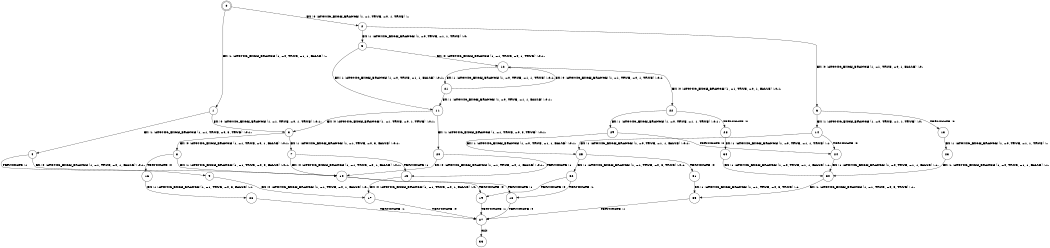 digraph BCG {
size = "7, 10.5";
center = TRUE;
node [shape = circle];
0 [peripheries = 2];
0 -> 1 [label = "EX !1 !ATOMIC_EXCH_BRANCH (1, +0, TRUE, +1, 1, FALSE) !::"];
0 -> 2 [label = "EX !0 !ATOMIC_EXCH_BRANCH (1, +1, TRUE, +0, 1, TRUE) !::"];
1 -> 3 [label = "EX !0 !ATOMIC_EXCH_BRANCH (1, +1, TRUE, +0, 1, TRUE) !:0:1:"];
1 -> 4 [label = "EX !1 !ATOMIC_EXCH_BRANCH (1, +1, TRUE, +0, 3, TRUE) !:0:1:"];
2 -> 5 [label = "EX !1 !ATOMIC_EXCH_BRANCH (1, +0, TRUE, +1, 1, TRUE) !:0:"];
2 -> 6 [label = "EX !0 !ATOMIC_EXCH_BRANCH (1, +1, TRUE, +0, 1, FALSE) !:0:"];
3 -> 7 [label = "EX !1 !ATOMIC_EXCH_BRANCH (1, +1, TRUE, +0, 3, FALSE) !:0:1:"];
3 -> 8 [label = "EX !0 !ATOMIC_EXCH_BRANCH (1, +1, TRUE, +0, 1, FALSE) !:0:1:"];
4 -> 9 [label = "TERMINATE !1"];
4 -> 10 [label = "EX !0 !ATOMIC_EXCH_BRANCH (1, +1, TRUE, +0, 1, FALSE) !:0:1:"];
5 -> 11 [label = "EX !1 !ATOMIC_EXCH_BRANCH (1, +0, TRUE, +1, 1, FALSE) !:0:1:"];
5 -> 12 [label = "EX !0 !ATOMIC_EXCH_BRANCH (1, +1, TRUE, +0, 1, TRUE) !:0:1:"];
6 -> 13 [label = "TERMINATE !0"];
6 -> 14 [label = "EX !1 !ATOMIC_EXCH_BRANCH (1, +0, TRUE, +1, 1, TRUE) !:0:"];
7 -> 15 [label = "TERMINATE !1"];
7 -> 10 [label = "EX !0 !ATOMIC_EXCH_BRANCH (1, +1, TRUE, +0, 1, FALSE) !:0:1:"];
8 -> 16 [label = "TERMINATE !0"];
8 -> 10 [label = "EX !1 !ATOMIC_EXCH_BRANCH (1, +1, TRUE, +0, 3, FALSE) !:0:1:"];
9 -> 17 [label = "EX !0 !ATOMIC_EXCH_BRANCH (1, +1, TRUE, +0, 1, FALSE) !:0:"];
10 -> 18 [label = "TERMINATE !1"];
10 -> 19 [label = "TERMINATE !0"];
11 -> 20 [label = "EX !1 !ATOMIC_EXCH_BRANCH (1, +1, TRUE, +0, 3, TRUE) !:0:1:"];
11 -> 3 [label = "EX !0 !ATOMIC_EXCH_BRANCH (1, +1, TRUE, +0, 1, TRUE) !:0:1:"];
12 -> 21 [label = "EX !1 !ATOMIC_EXCH_BRANCH (1, +0, TRUE, +1, 1, TRUE) !:0:1:"];
12 -> 22 [label = "EX !0 !ATOMIC_EXCH_BRANCH (1, +1, TRUE, +0, 1, FALSE) !:0:1:"];
13 -> 23 [label = "EX !1 !ATOMIC_EXCH_BRANCH (1, +0, TRUE, +1, 1, TRUE) !::"];
14 -> 24 [label = "TERMINATE !0"];
14 -> 25 [label = "EX !1 !ATOMIC_EXCH_BRANCH (1, +0, TRUE, +1, 1, FALSE) !:0:1:"];
15 -> 17 [label = "EX !0 !ATOMIC_EXCH_BRANCH (1, +1, TRUE, +0, 1, FALSE) !:0:"];
16 -> 26 [label = "EX !1 !ATOMIC_EXCH_BRANCH (1, +1, TRUE, +0, 3, FALSE) !:1:"];
17 -> 27 [label = "TERMINATE !0"];
18 -> 27 [label = "TERMINATE !0"];
19 -> 27 [label = "TERMINATE !1"];
20 -> 15 [label = "TERMINATE !1"];
20 -> 10 [label = "EX !0 !ATOMIC_EXCH_BRANCH (1, +1, TRUE, +0, 1, FALSE) !:0:1:"];
21 -> 11 [label = "EX !1 !ATOMIC_EXCH_BRANCH (1, +0, TRUE, +1, 1, FALSE) !:0:1:"];
21 -> 12 [label = "EX !0 !ATOMIC_EXCH_BRANCH (1, +1, TRUE, +0, 1, TRUE) !:0:1:"];
22 -> 28 [label = "TERMINATE !0"];
22 -> 29 [label = "EX !1 !ATOMIC_EXCH_BRANCH (1, +0, TRUE, +1, 1, TRUE) !:0:1:"];
23 -> 30 [label = "EX !1 !ATOMIC_EXCH_BRANCH (1, +0, TRUE, +1, 1, FALSE) !:1:"];
24 -> 30 [label = "EX !1 !ATOMIC_EXCH_BRANCH (1, +0, TRUE, +1, 1, FALSE) !:1:"];
25 -> 31 [label = "TERMINATE !0"];
25 -> 32 [label = "EX !1 !ATOMIC_EXCH_BRANCH (1, +1, TRUE, +0, 3, TRUE) !:0:1:"];
26 -> 27 [label = "TERMINATE !1"];
27 -> 33 [label = "exit"];
28 -> 34 [label = "EX !1 !ATOMIC_EXCH_BRANCH (1, +0, TRUE, +1, 1, TRUE) !:1:"];
29 -> 24 [label = "TERMINATE !0"];
29 -> 25 [label = "EX !1 !ATOMIC_EXCH_BRANCH (1, +0, TRUE, +1, 1, FALSE) !:0:1:"];
30 -> 35 [label = "EX !1 !ATOMIC_EXCH_BRANCH (1, +1, TRUE, +0, 3, TRUE) !:1:"];
31 -> 35 [label = "EX !1 !ATOMIC_EXCH_BRANCH (1, +1, TRUE, +0, 3, TRUE) !:1:"];
32 -> 18 [label = "TERMINATE !1"];
32 -> 19 [label = "TERMINATE !0"];
34 -> 30 [label = "EX !1 !ATOMIC_EXCH_BRANCH (1, +0, TRUE, +1, 1, FALSE) !:1:"];
35 -> 27 [label = "TERMINATE !1"];
}
